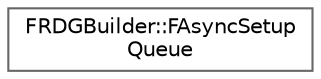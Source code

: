 digraph "Graphical Class Hierarchy"
{
 // INTERACTIVE_SVG=YES
 // LATEX_PDF_SIZE
  bgcolor="transparent";
  edge [fontname=Helvetica,fontsize=10,labelfontname=Helvetica,labelfontsize=10];
  node [fontname=Helvetica,fontsize=10,shape=box,height=0.2,width=0.4];
  rankdir="LR";
  Node0 [id="Node000000",label="FRDGBuilder::FAsyncSetup\lQueue",height=0.2,width=0.4,color="grey40", fillcolor="white", style="filled",URL="$d8/da5/structFRDGBuilder_1_1FAsyncSetupQueue.html",tooltip=" "];
}
